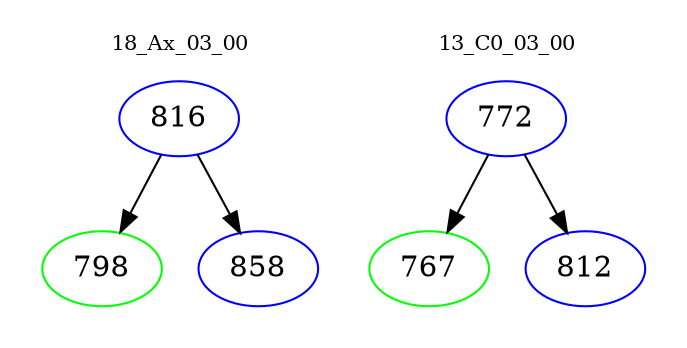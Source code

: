 digraph{
subgraph cluster_0 {
color = white
label = "18_Ax_03_00";
fontsize=10;
T0_816 [label="816", color="blue"]
T0_816 -> T0_798 [color="black"]
T0_798 [label="798", color="green"]
T0_816 -> T0_858 [color="black"]
T0_858 [label="858", color="blue"]
}
subgraph cluster_1 {
color = white
label = "13_C0_03_00";
fontsize=10;
T1_772 [label="772", color="blue"]
T1_772 -> T1_767 [color="black"]
T1_767 [label="767", color="green"]
T1_772 -> T1_812 [color="black"]
T1_812 [label="812", color="blue"]
}
}
